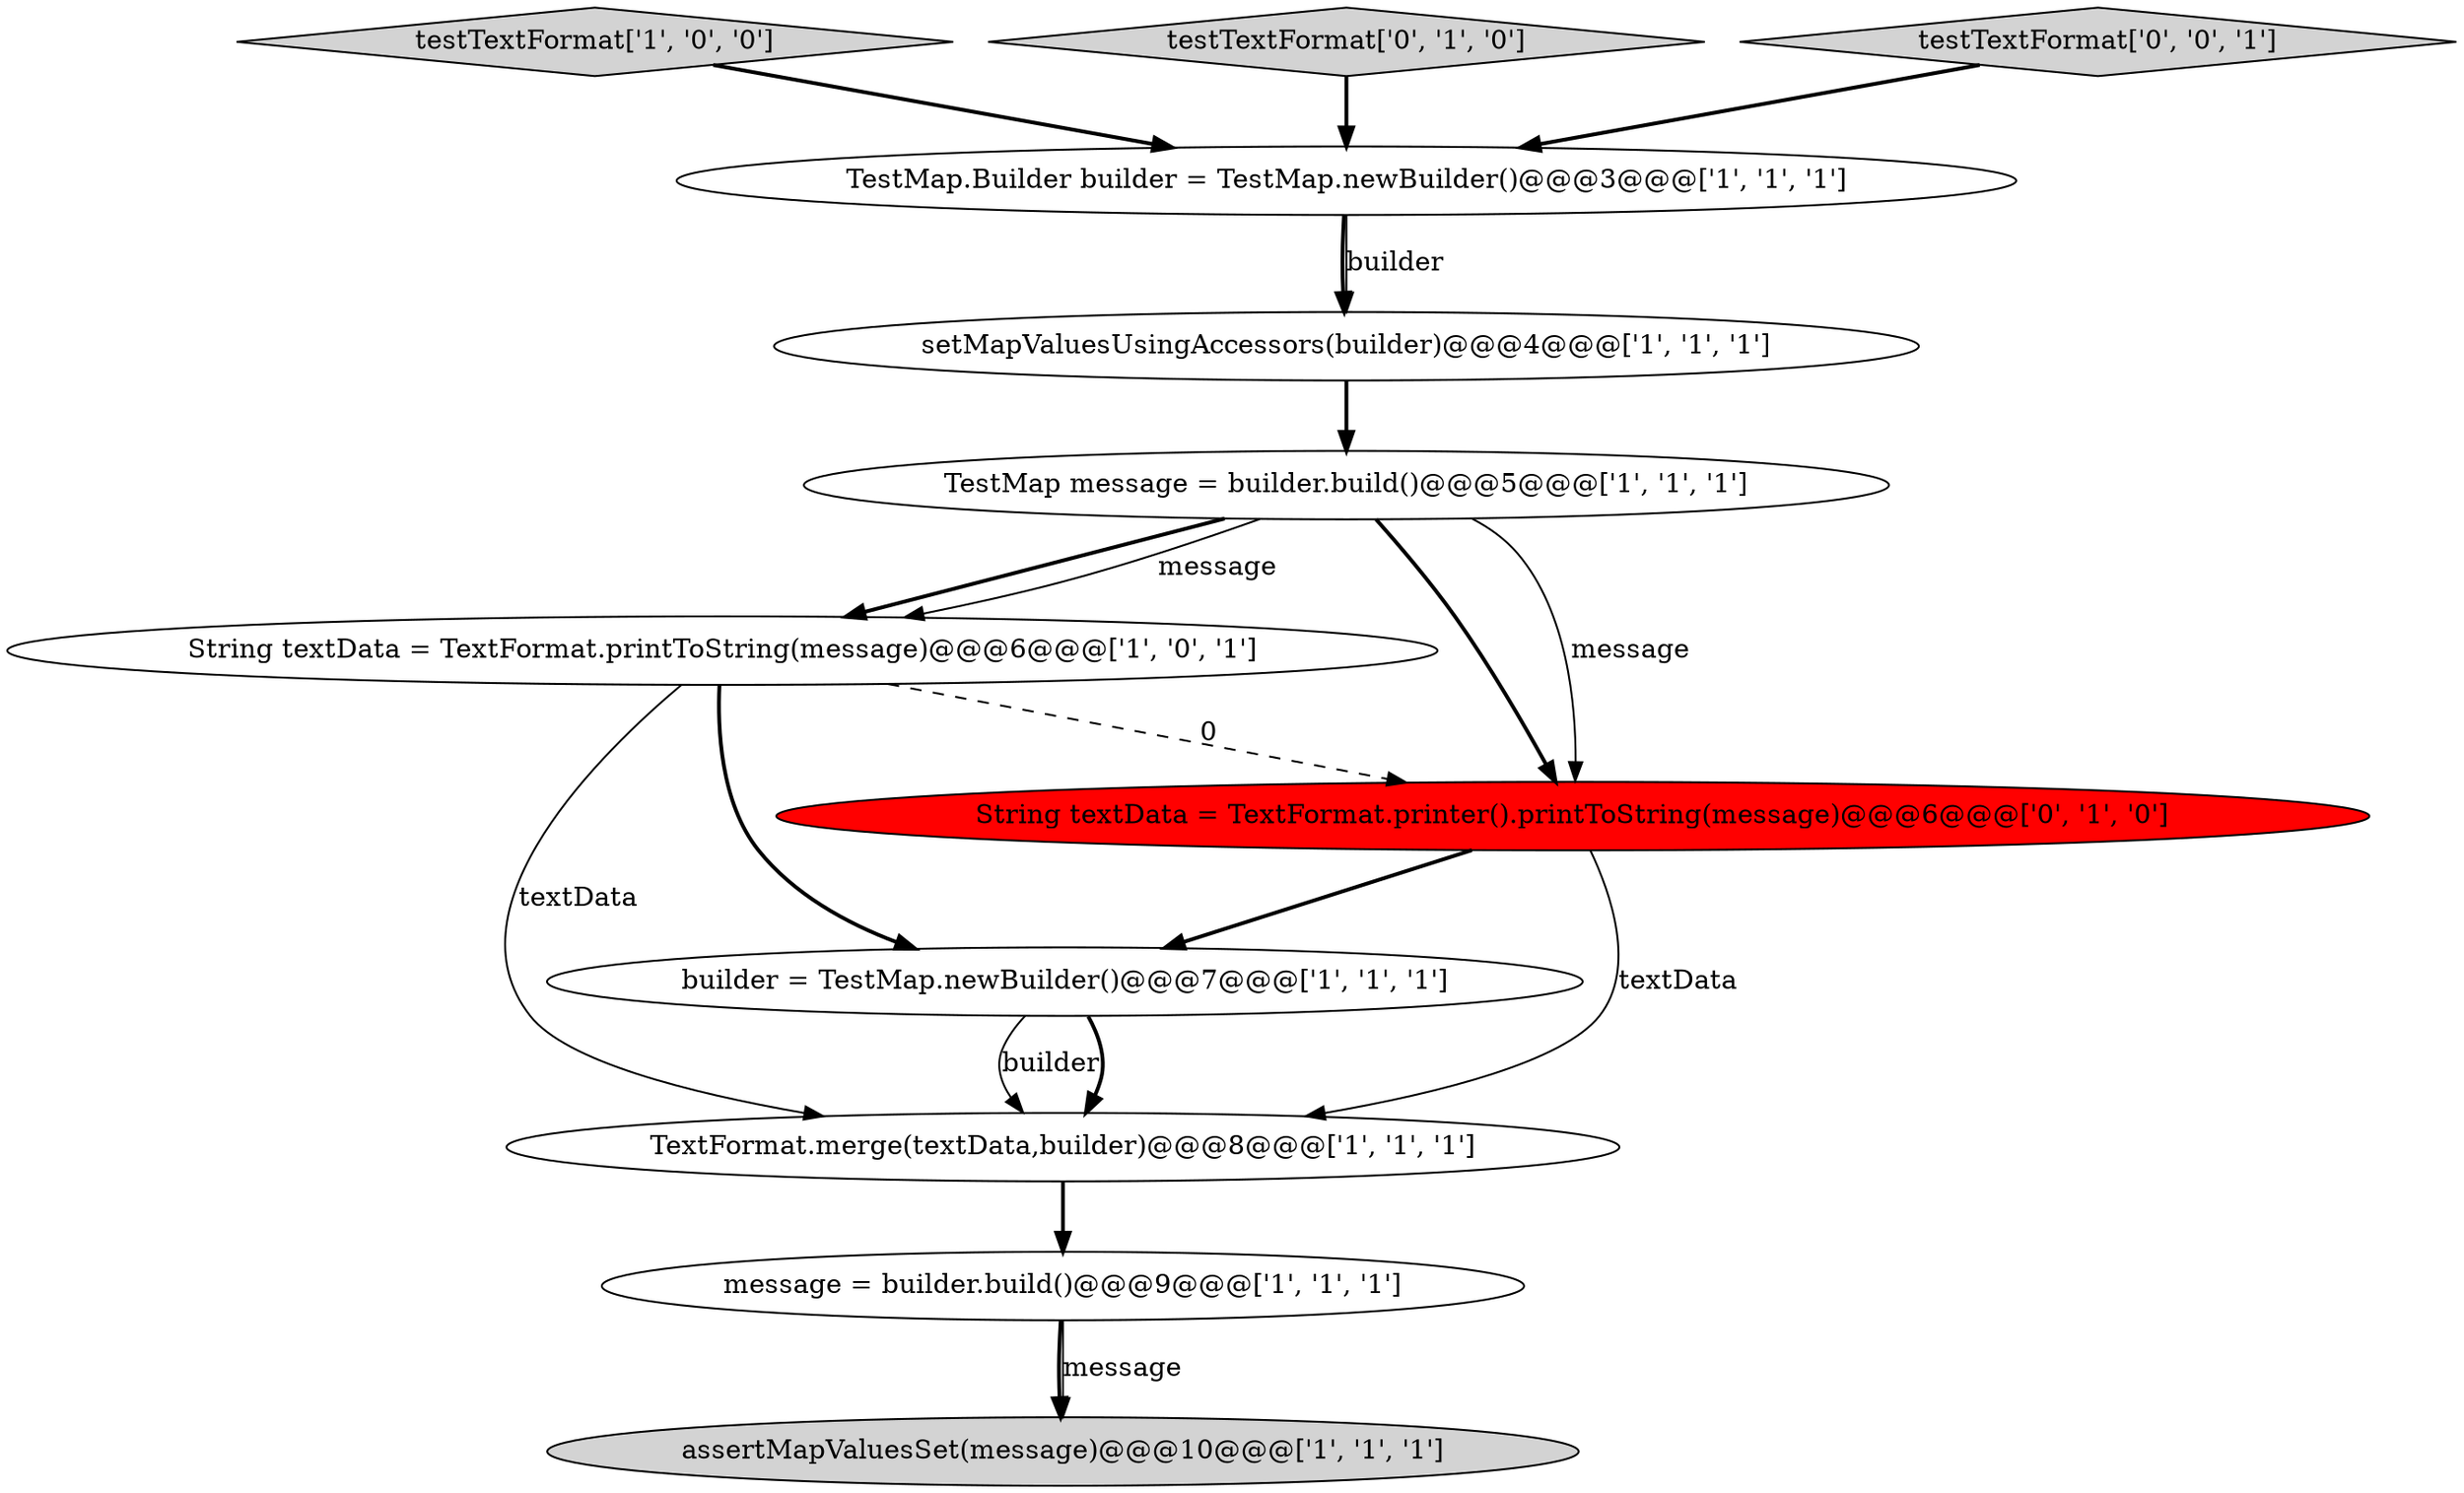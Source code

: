 digraph {
1 [style = filled, label = "String textData = TextFormat.printToString(message)@@@6@@@['1', '0', '1']", fillcolor = white, shape = ellipse image = "AAA0AAABBB1BBB"];
3 [style = filled, label = "message = builder.build()@@@9@@@['1', '1', '1']", fillcolor = white, shape = ellipse image = "AAA0AAABBB1BBB"];
7 [style = filled, label = "TestMap message = builder.build()@@@5@@@['1', '1', '1']", fillcolor = white, shape = ellipse image = "AAA0AAABBB1BBB"];
8 [style = filled, label = "builder = TestMap.newBuilder()@@@7@@@['1', '1', '1']", fillcolor = white, shape = ellipse image = "AAA0AAABBB1BBB"];
0 [style = filled, label = "TextFormat.merge(textData,builder)@@@8@@@['1', '1', '1']", fillcolor = white, shape = ellipse image = "AAA0AAABBB1BBB"];
4 [style = filled, label = "TestMap.Builder builder = TestMap.newBuilder()@@@3@@@['1', '1', '1']", fillcolor = white, shape = ellipse image = "AAA0AAABBB1BBB"];
2 [style = filled, label = "setMapValuesUsingAccessors(builder)@@@4@@@['1', '1', '1']", fillcolor = white, shape = ellipse image = "AAA0AAABBB1BBB"];
6 [style = filled, label = "testTextFormat['1', '0', '0']", fillcolor = lightgray, shape = diamond image = "AAA0AAABBB1BBB"];
10 [style = filled, label = "testTextFormat['0', '1', '0']", fillcolor = lightgray, shape = diamond image = "AAA0AAABBB2BBB"];
9 [style = filled, label = "String textData = TextFormat.printer().printToString(message)@@@6@@@['0', '1', '0']", fillcolor = red, shape = ellipse image = "AAA1AAABBB2BBB"];
5 [style = filled, label = "assertMapValuesSet(message)@@@10@@@['1', '1', '1']", fillcolor = lightgray, shape = ellipse image = "AAA0AAABBB1BBB"];
11 [style = filled, label = "testTextFormat['0', '0', '1']", fillcolor = lightgray, shape = diamond image = "AAA0AAABBB3BBB"];
8->0 [style = solid, label="builder"];
7->9 [style = solid, label="message"];
8->0 [style = bold, label=""];
9->0 [style = solid, label="textData"];
0->3 [style = bold, label=""];
6->4 [style = bold, label=""];
7->9 [style = bold, label=""];
3->5 [style = bold, label=""];
1->0 [style = solid, label="textData"];
1->9 [style = dashed, label="0"];
7->1 [style = bold, label=""];
4->2 [style = bold, label=""];
7->1 [style = solid, label="message"];
2->7 [style = bold, label=""];
1->8 [style = bold, label=""];
9->8 [style = bold, label=""];
3->5 [style = solid, label="message"];
4->2 [style = solid, label="builder"];
11->4 [style = bold, label=""];
10->4 [style = bold, label=""];
}
